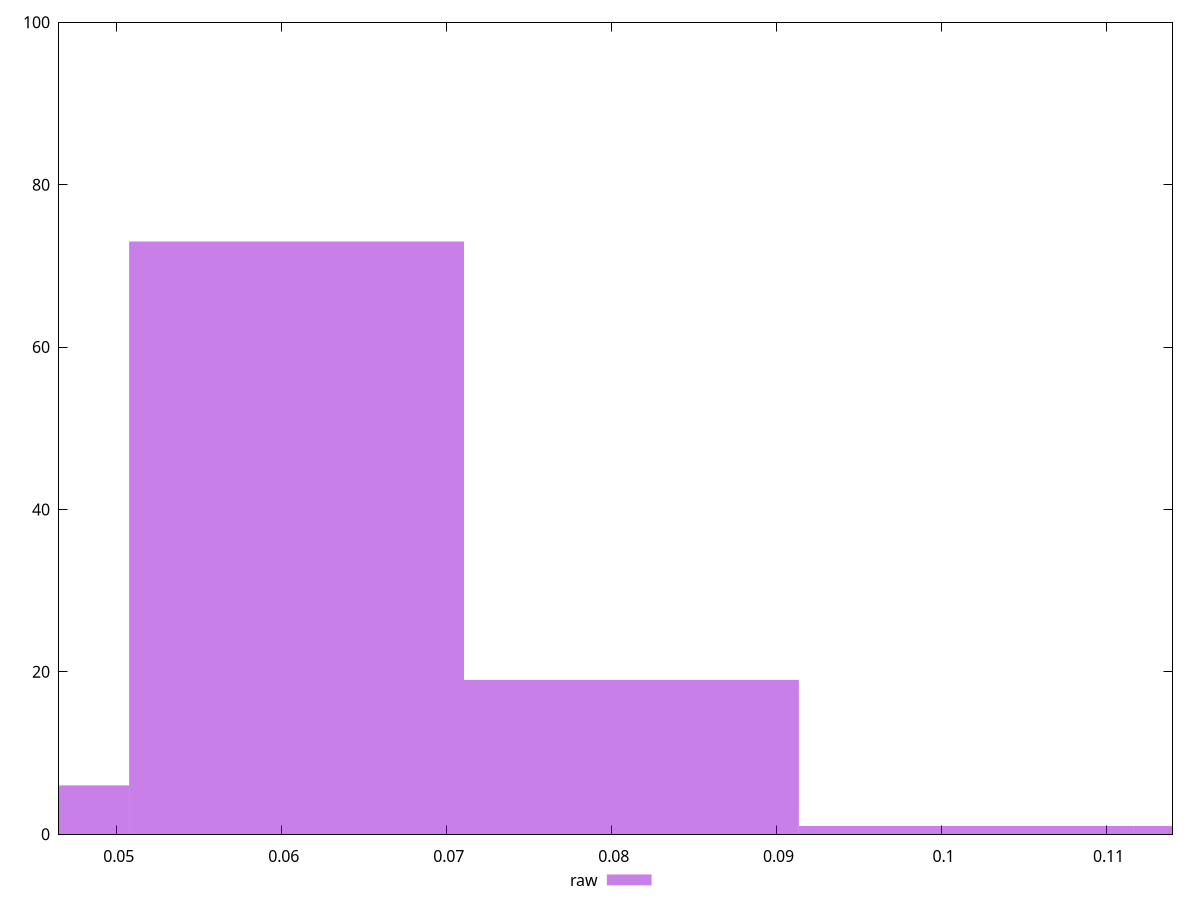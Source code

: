 reset

$raw <<EOF
0.10150123797531733 1
0.040600495190126935 6
0.08120099038025387 19
0.060900742785190407 73
0.12180148557038081 1
EOF

set key outside below
set boxwidth 0.020300247595063468
set xrange [0.0465:0.11399999999999998]
set yrange [0:100]
set style fill transparent solid 0.5 noborder
set terminal svg size 640, 490 enhanced background rgb 'white'
set output "report_00007_2020-12-11T15:55:29.892Z/network-rtt/samples/pages+cached+noexternal+nofonts/raw/histogram.svg"

plot $raw title "raw" with boxes

reset
